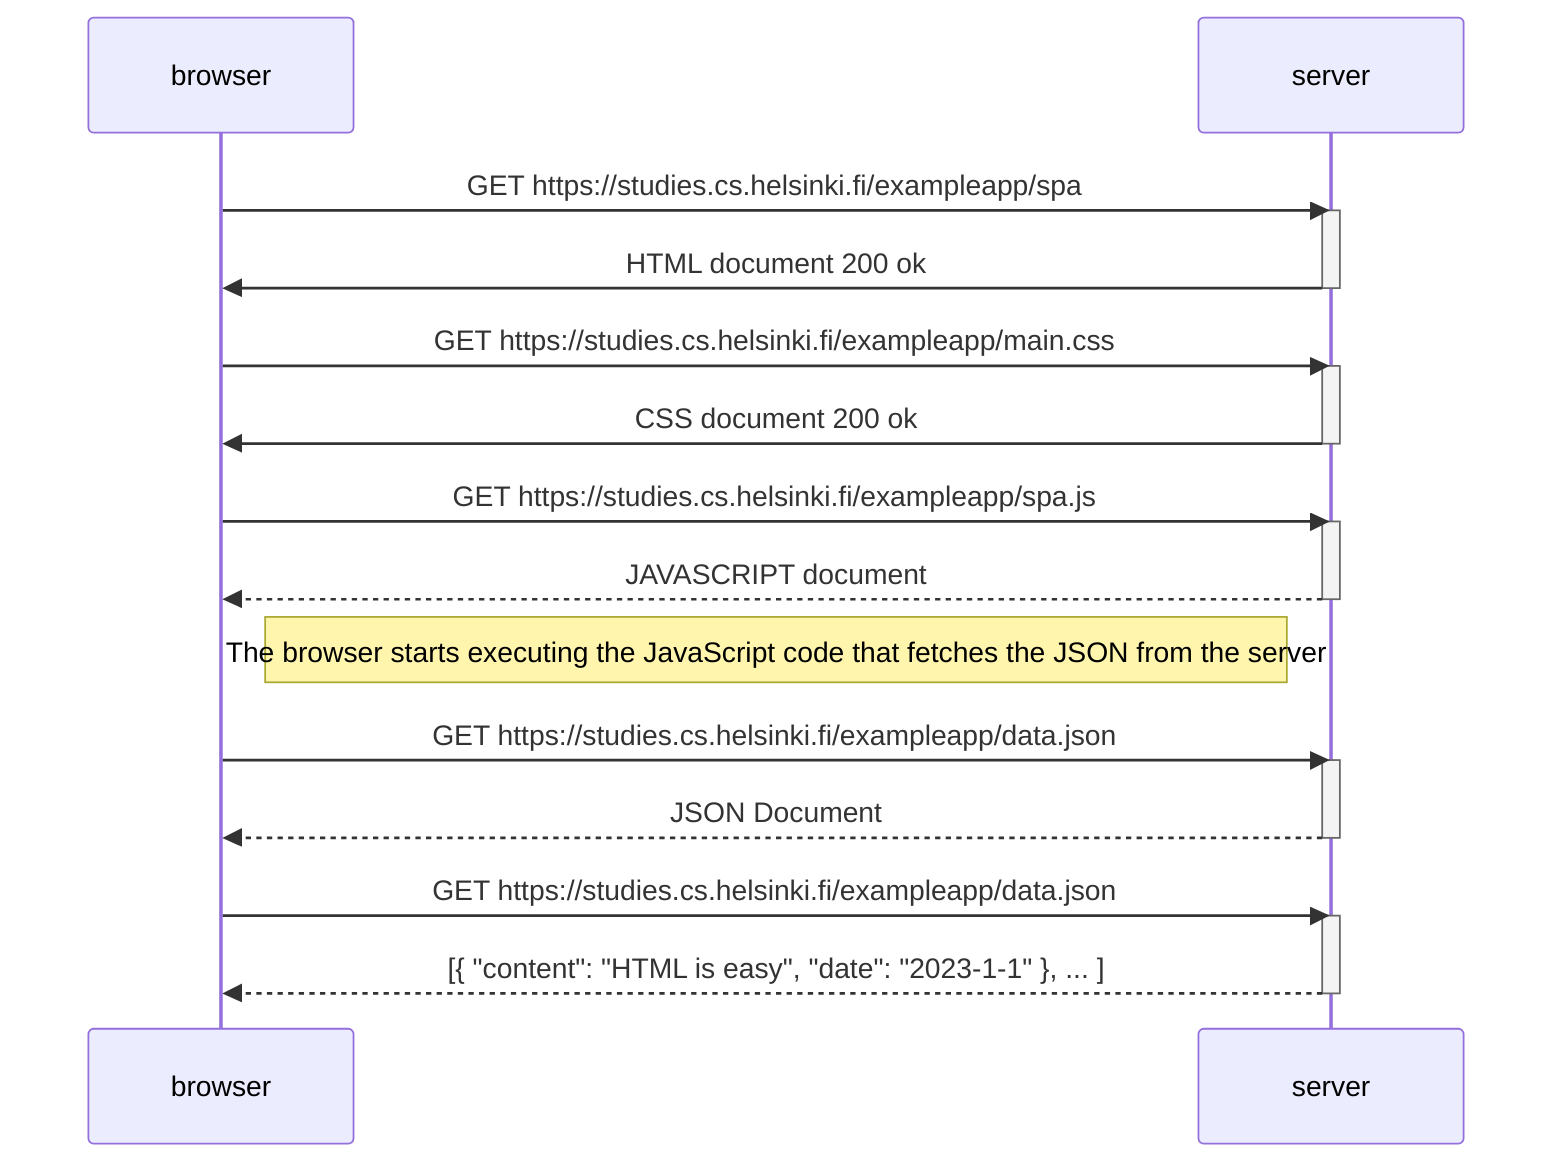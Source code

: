 sequenceDiagram
    participant browser
    participant server

    browser->>server: GET https://studies.cs.helsinki.fi/exampleapp/spa
    activate server
    server->>browser: HTML document 200 ok
    deactivate server

    browser->>server: GET https://studies.cs.helsinki.fi/exampleapp/main.css
    activate server
    server->>browser: CSS document 200 ok
    deactivate server

    browser->>server: GET https://studies.cs.helsinki.fi/exampleapp/spa.js
    activate server
    server-->>browser: JAVASCRIPT document
    deactivate server
    
    Note right of browser: The browser starts executing the JavaScript code that fetches the JSON from the server

    browser->>server: GET  https://studies.cs.helsinki.fi/exampleapp/data.json
    activate server
    server-->>browser: JSON Document
    deactivate server


    browser->>server: GET https://studies.cs.helsinki.fi/exampleapp/data.json
    activate server
    server-->>browser: [{ "content": "HTML is easy", "date": "2023-1-1" }, ... ]
    deactivate server